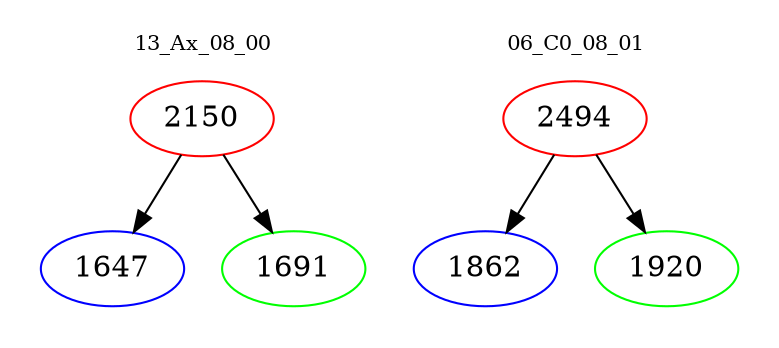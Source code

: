 digraph{
subgraph cluster_0 {
color = white
label = "13_Ax_08_00";
fontsize=10;
T0_2150 [label="2150", color="red"]
T0_2150 -> T0_1647 [color="black"]
T0_1647 [label="1647", color="blue"]
T0_2150 -> T0_1691 [color="black"]
T0_1691 [label="1691", color="green"]
}
subgraph cluster_1 {
color = white
label = "06_C0_08_01";
fontsize=10;
T1_2494 [label="2494", color="red"]
T1_2494 -> T1_1862 [color="black"]
T1_1862 [label="1862", color="blue"]
T1_2494 -> T1_1920 [color="black"]
T1_1920 [label="1920", color="green"]
}
}
